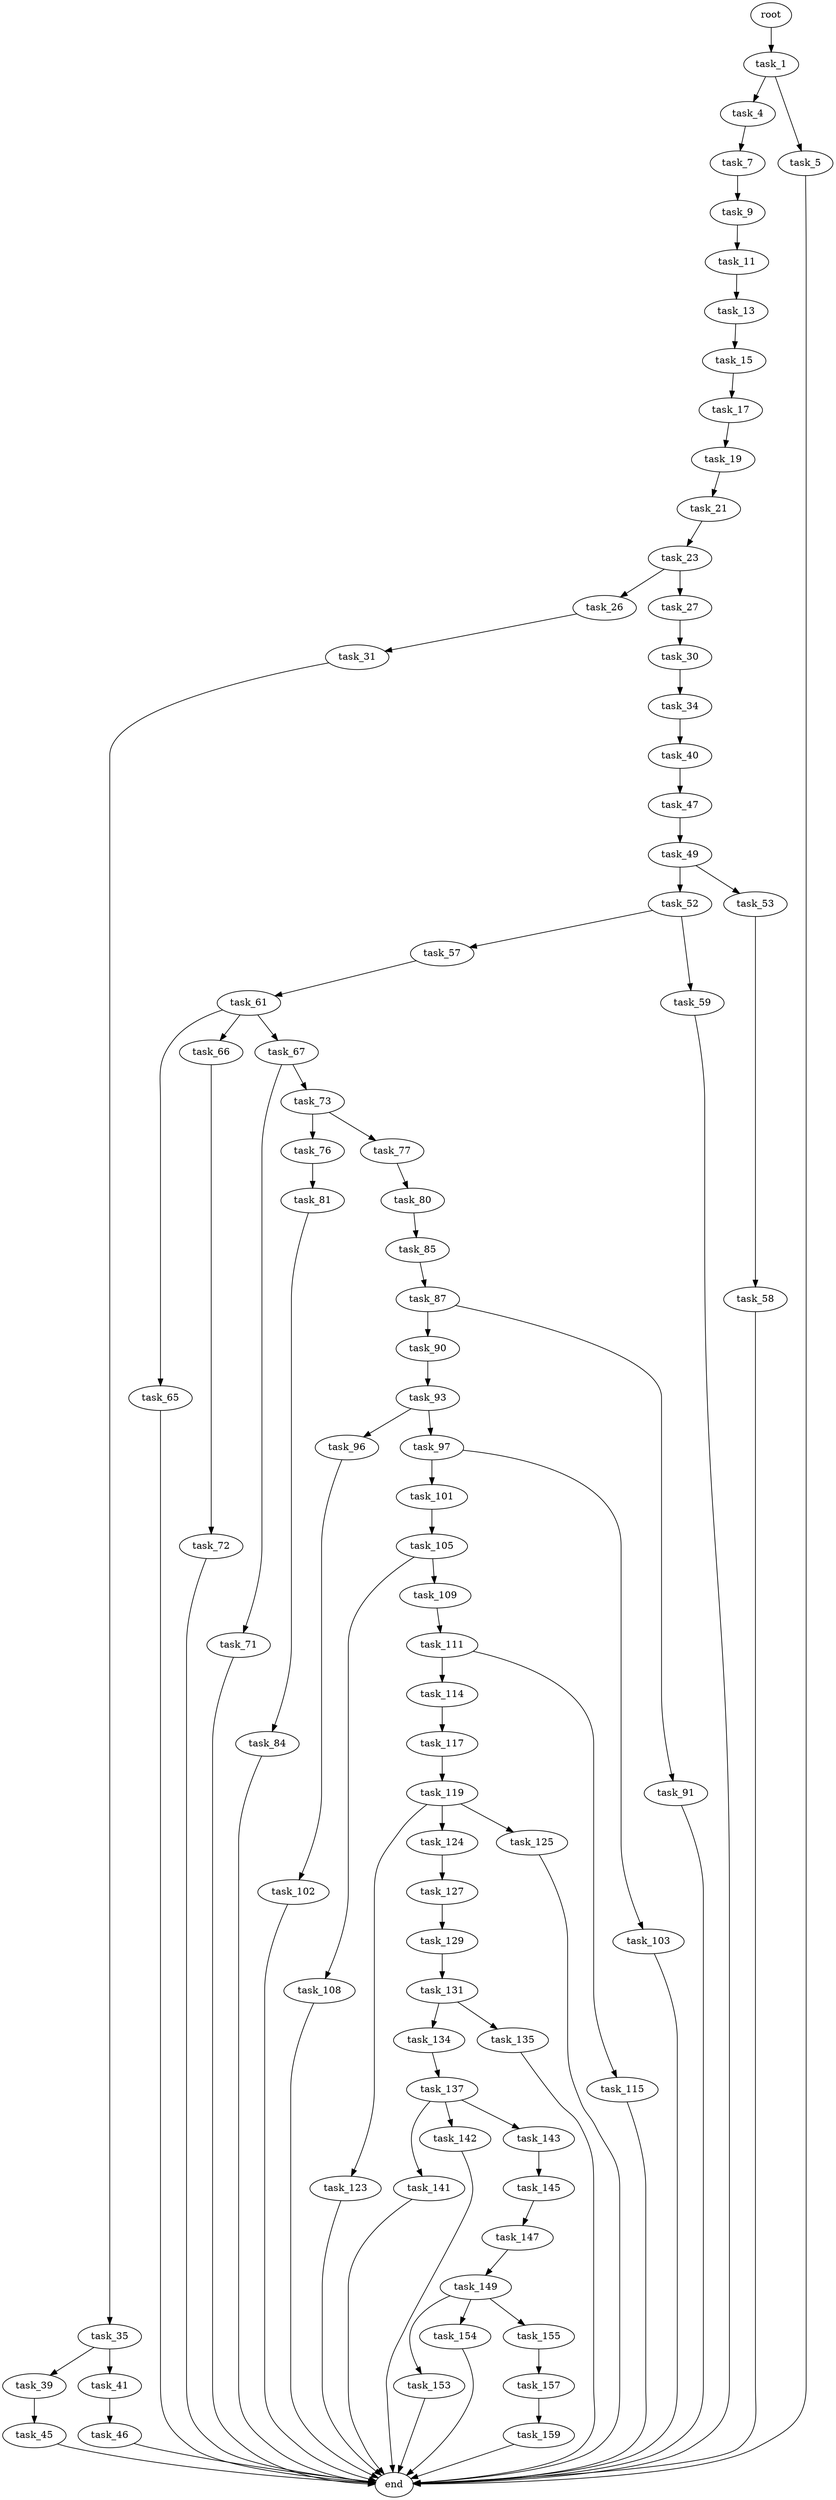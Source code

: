 digraph G {
  root [size="0.000000"];
  task_1 [size="33709179413.000000"];
  task_4 [size="368293445632.000000"];
  task_5 [size="782757789696.000000"];
  task_7 [size="408953845388.000000"];
  end [size="0.000000"];
  task_9 [size="985796655967.000000"];
  task_11 [size="1309523308.000000"];
  task_13 [size="28991029248.000000"];
  task_15 [size="1989856105.000000"];
  task_17 [size="46582939053.000000"];
  task_19 [size="337983513388.000000"];
  task_21 [size="1691994512.000000"];
  task_23 [size="549755813888.000000"];
  task_26 [size="8589934592.000000"];
  task_27 [size="7684522549.000000"];
  task_31 [size="44942496758.000000"];
  task_30 [size="1580357103.000000"];
  task_34 [size="117078582204.000000"];
  task_35 [size="247284858931.000000"];
  task_40 [size="28991029248.000000"];
  task_39 [size="418991848642.000000"];
  task_41 [size="549755813888.000000"];
  task_45 [size="231928233984.000000"];
  task_47 [size="17397397767.000000"];
  task_46 [size="267597424788.000000"];
  task_49 [size="17142777628.000000"];
  task_52 [size="694363007439.000000"];
  task_53 [size="33694413547.000000"];
  task_57 [size="18922230804.000000"];
  task_59 [size="497164650139.000000"];
  task_58 [size="1073741824000.000000"];
  task_61 [size="1019000754278.000000"];
  task_65 [size="42779773367.000000"];
  task_66 [size="1073741824000.000000"];
  task_67 [size="546608518924.000000"];
  task_72 [size="86616206522.000000"];
  task_71 [size="36696822225.000000"];
  task_73 [size="1073741824000.000000"];
  task_76 [size="81841554588.000000"];
  task_77 [size="368293445632.000000"];
  task_81 [size="28675245354.000000"];
  task_80 [size="230270769728.000000"];
  task_85 [size="134217728000.000000"];
  task_84 [size="22103855400.000000"];
  task_87 [size="28991029248.000000"];
  task_90 [size="321334024498.000000"];
  task_91 [size="4763309665.000000"];
  task_93 [size="1989825485.000000"];
  task_96 [size="1138941092.000000"];
  task_97 [size="238175545745.000000"];
  task_102 [size="68719476736.000000"];
  task_101 [size="231928233984.000000"];
  task_103 [size="931862251531.000000"];
  task_105 [size="18994113789.000000"];
  task_108 [size="974363287414.000000"];
  task_109 [size="23631654860.000000"];
  task_111 [size="8589934592.000000"];
  task_114 [size="28236426078.000000"];
  task_115 [size="85639420380.000000"];
  task_117 [size="29272199064.000000"];
  task_119 [size="10190658156.000000"];
  task_123 [size="40564363352.000000"];
  task_124 [size="1073741824000.000000"];
  task_125 [size="25536591271.000000"];
  task_127 [size="116196048878.000000"];
  task_129 [size="8493115422.000000"];
  task_131 [size="289809755052.000000"];
  task_134 [size="549755813888.000000"];
  task_135 [size="28991029248.000000"];
  task_137 [size="49998376408.000000"];
  task_141 [size="992882949546.000000"];
  task_142 [size="14975174122.000000"];
  task_143 [size="68719476736.000000"];
  task_145 [size="5065648032.000000"];
  task_147 [size="6032958555.000000"];
  task_149 [size="134217728000.000000"];
  task_153 [size="553643419888.000000"];
  task_154 [size="231928233984.000000"];
  task_155 [size="429727578305.000000"];
  task_157 [size="26968310464.000000"];
  task_159 [size="6762077242.000000"];

  root -> task_1 [size="1.000000"];
  task_1 -> task_4 [size="33554432.000000"];
  task_1 -> task_5 [size="33554432.000000"];
  task_4 -> task_7 [size="411041792.000000"];
  task_5 -> end [size="1.000000"];
  task_7 -> task_9 [size="838860800.000000"];
  task_9 -> task_11 [size="838860800.000000"];
  task_11 -> task_13 [size="75497472.000000"];
  task_13 -> task_15 [size="75497472.000000"];
  task_15 -> task_17 [size="75497472.000000"];
  task_17 -> task_19 [size="838860800.000000"];
  task_19 -> task_21 [size="411041792.000000"];
  task_21 -> task_23 [size="33554432.000000"];
  task_23 -> task_26 [size="536870912.000000"];
  task_23 -> task_27 [size="536870912.000000"];
  task_26 -> task_31 [size="33554432.000000"];
  task_27 -> task_30 [size="679477248.000000"];
  task_31 -> task_35 [size="33554432.000000"];
  task_30 -> task_34 [size="75497472.000000"];
  task_34 -> task_40 [size="134217728.000000"];
  task_35 -> task_39 [size="209715200.000000"];
  task_35 -> task_41 [size="209715200.000000"];
  task_40 -> task_47 [size="75497472.000000"];
  task_39 -> task_45 [size="679477248.000000"];
  task_41 -> task_46 [size="536870912.000000"];
  task_45 -> end [size="1.000000"];
  task_47 -> task_49 [size="301989888.000000"];
  task_46 -> end [size="1.000000"];
  task_49 -> task_52 [size="536870912.000000"];
  task_49 -> task_53 [size="536870912.000000"];
  task_52 -> task_57 [size="679477248.000000"];
  task_52 -> task_59 [size="679477248.000000"];
  task_53 -> task_58 [size="33554432.000000"];
  task_57 -> task_61 [size="301989888.000000"];
  task_59 -> end [size="1.000000"];
  task_58 -> end [size="1.000000"];
  task_61 -> task_65 [size="679477248.000000"];
  task_61 -> task_66 [size="679477248.000000"];
  task_61 -> task_67 [size="679477248.000000"];
  task_65 -> end [size="1.000000"];
  task_66 -> task_72 [size="838860800.000000"];
  task_67 -> task_71 [size="536870912.000000"];
  task_67 -> task_73 [size="536870912.000000"];
  task_72 -> end [size="1.000000"];
  task_71 -> end [size="1.000000"];
  task_73 -> task_76 [size="838860800.000000"];
  task_73 -> task_77 [size="838860800.000000"];
  task_76 -> task_81 [size="134217728.000000"];
  task_77 -> task_80 [size="411041792.000000"];
  task_81 -> task_84 [size="33554432.000000"];
  task_80 -> task_85 [size="679477248.000000"];
  task_85 -> task_87 [size="209715200.000000"];
  task_84 -> end [size="1.000000"];
  task_87 -> task_90 [size="75497472.000000"];
  task_87 -> task_91 [size="75497472.000000"];
  task_90 -> task_93 [size="209715200.000000"];
  task_91 -> end [size="1.000000"];
  task_93 -> task_96 [size="75497472.000000"];
  task_93 -> task_97 [size="75497472.000000"];
  task_96 -> task_102 [size="33554432.000000"];
  task_97 -> task_101 [size="838860800.000000"];
  task_97 -> task_103 [size="838860800.000000"];
  task_102 -> end [size="1.000000"];
  task_101 -> task_105 [size="301989888.000000"];
  task_103 -> end [size="1.000000"];
  task_105 -> task_108 [size="301989888.000000"];
  task_105 -> task_109 [size="301989888.000000"];
  task_108 -> end [size="1.000000"];
  task_109 -> task_111 [size="679477248.000000"];
  task_111 -> task_114 [size="33554432.000000"];
  task_111 -> task_115 [size="33554432.000000"];
  task_114 -> task_117 [size="679477248.000000"];
  task_115 -> end [size="1.000000"];
  task_117 -> task_119 [size="134217728.000000"];
  task_119 -> task_123 [size="209715200.000000"];
  task_119 -> task_124 [size="209715200.000000"];
  task_119 -> task_125 [size="209715200.000000"];
  task_123 -> end [size="1.000000"];
  task_124 -> task_127 [size="838860800.000000"];
  task_125 -> end [size="1.000000"];
  task_127 -> task_129 [size="209715200.000000"];
  task_129 -> task_131 [size="134217728.000000"];
  task_131 -> task_134 [size="679477248.000000"];
  task_131 -> task_135 [size="679477248.000000"];
  task_134 -> task_137 [size="536870912.000000"];
  task_135 -> end [size="1.000000"];
  task_137 -> task_141 [size="75497472.000000"];
  task_137 -> task_142 [size="75497472.000000"];
  task_137 -> task_143 [size="75497472.000000"];
  task_141 -> end [size="1.000000"];
  task_142 -> end [size="1.000000"];
  task_143 -> task_145 [size="134217728.000000"];
  task_145 -> task_147 [size="536870912.000000"];
  task_147 -> task_149 [size="134217728.000000"];
  task_149 -> task_153 [size="209715200.000000"];
  task_149 -> task_154 [size="209715200.000000"];
  task_149 -> task_155 [size="209715200.000000"];
  task_153 -> end [size="1.000000"];
  task_154 -> end [size="1.000000"];
  task_155 -> task_157 [size="838860800.000000"];
  task_157 -> task_159 [size="536870912.000000"];
  task_159 -> end [size="1.000000"];
}
